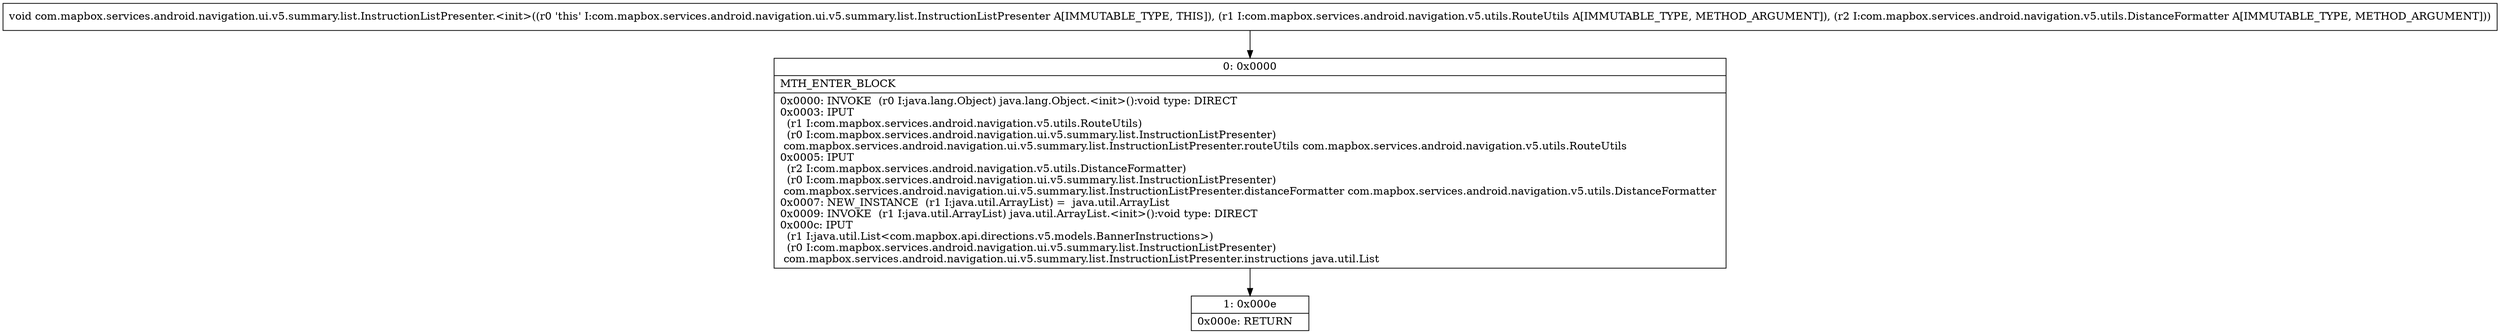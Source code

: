 digraph "CFG forcom.mapbox.services.android.navigation.ui.v5.summary.list.InstructionListPresenter.\<init\>(Lcom\/mapbox\/services\/android\/navigation\/v5\/utils\/RouteUtils;Lcom\/mapbox\/services\/android\/navigation\/v5\/utils\/DistanceFormatter;)V" {
Node_0 [shape=record,label="{0\:\ 0x0000|MTH_ENTER_BLOCK\l|0x0000: INVOKE  (r0 I:java.lang.Object) java.lang.Object.\<init\>():void type: DIRECT \l0x0003: IPUT  \l  (r1 I:com.mapbox.services.android.navigation.v5.utils.RouteUtils)\l  (r0 I:com.mapbox.services.android.navigation.ui.v5.summary.list.InstructionListPresenter)\l com.mapbox.services.android.navigation.ui.v5.summary.list.InstructionListPresenter.routeUtils com.mapbox.services.android.navigation.v5.utils.RouteUtils \l0x0005: IPUT  \l  (r2 I:com.mapbox.services.android.navigation.v5.utils.DistanceFormatter)\l  (r0 I:com.mapbox.services.android.navigation.ui.v5.summary.list.InstructionListPresenter)\l com.mapbox.services.android.navigation.ui.v5.summary.list.InstructionListPresenter.distanceFormatter com.mapbox.services.android.navigation.v5.utils.DistanceFormatter \l0x0007: NEW_INSTANCE  (r1 I:java.util.ArrayList) =  java.util.ArrayList \l0x0009: INVOKE  (r1 I:java.util.ArrayList) java.util.ArrayList.\<init\>():void type: DIRECT \l0x000c: IPUT  \l  (r1 I:java.util.List\<com.mapbox.api.directions.v5.models.BannerInstructions\>)\l  (r0 I:com.mapbox.services.android.navigation.ui.v5.summary.list.InstructionListPresenter)\l com.mapbox.services.android.navigation.ui.v5.summary.list.InstructionListPresenter.instructions java.util.List \l}"];
Node_1 [shape=record,label="{1\:\ 0x000e|0x000e: RETURN   \l}"];
MethodNode[shape=record,label="{void com.mapbox.services.android.navigation.ui.v5.summary.list.InstructionListPresenter.\<init\>((r0 'this' I:com.mapbox.services.android.navigation.ui.v5.summary.list.InstructionListPresenter A[IMMUTABLE_TYPE, THIS]), (r1 I:com.mapbox.services.android.navigation.v5.utils.RouteUtils A[IMMUTABLE_TYPE, METHOD_ARGUMENT]), (r2 I:com.mapbox.services.android.navigation.v5.utils.DistanceFormatter A[IMMUTABLE_TYPE, METHOD_ARGUMENT])) }"];
MethodNode -> Node_0;
Node_0 -> Node_1;
}

